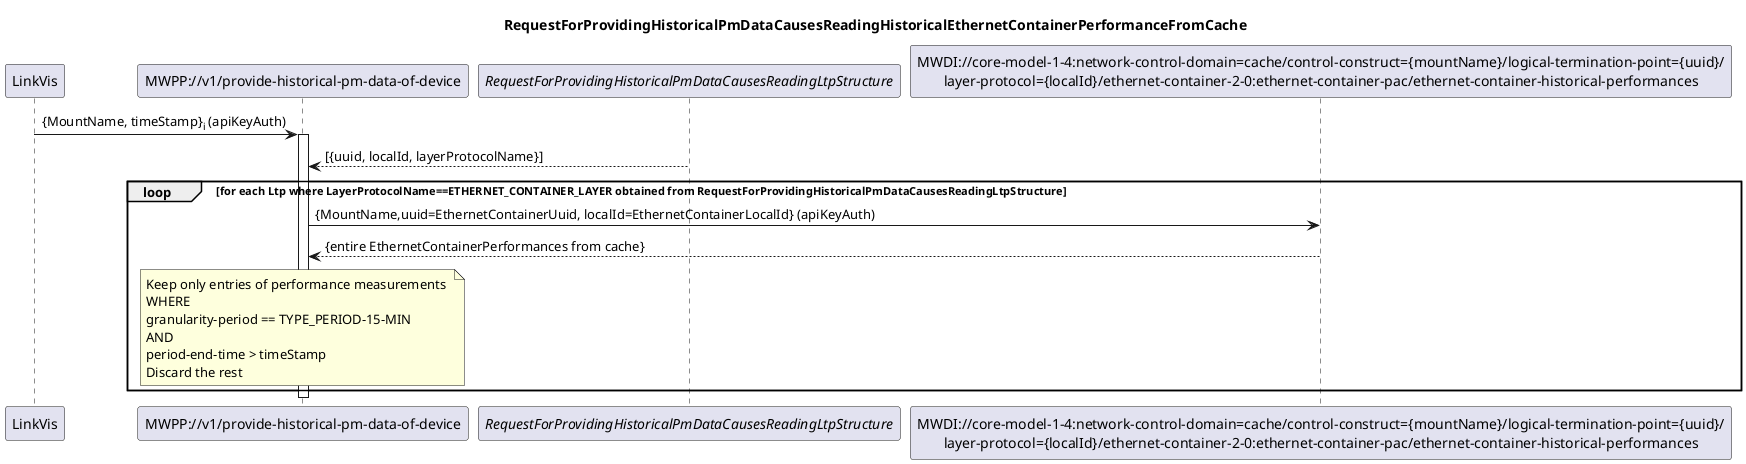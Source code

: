 @startuml 006_ReadingHistoricalEthernetContainerPerformanceFromCache
skinparam responseMessageBelowArrow true

title
RequestForProvidingHistoricalPmDataCausesReadingHistoricalEthernetContainerPerformanceFromCache
end title

participant "LinkVis" as LinkVis
participant "MWPP://v1/provide-historical-pm-data-of-device" as MWPP
participant "<i>RequestForProvidingHistoricalPmDataCausesReadingLtpStructure</i>" as LTPs
participant "MWDI://core-model-1-4:network-control-domain=cache/control-construct={mountName}/logical-termination-point={uuid}/\nlayer-protocol={localId}/ethernet-container-2-0:ethernet-container-pac/ethernet-container-historical-performances" as EthernetPm

LinkVis -> MWPP: {MountName, timeStamp}<sub>i</sub> (apiKeyAuth)
activate MWPP
LTPs --> MWPP: [{uuid, localId, layerProtocolName}]
loop for each Ltp where LayerProtocolName==ETHERNET_CONTAINER_LAYER obtained from RequestForProvidingHistoricalPmDataCausesReadingLtpStructure
    MWPP -> EthernetPm: {MountName,uuid=EthernetContainerUuid, localId=EthernetContainerLocalId} (apiKeyAuth)
    EthernetPm --> MWPP: {entire EthernetContainerPerformances from cache}

    note over MWPP
    Keep only entries of performance measurements 
    WHERE
    granularity-period == TYPE_PERIOD-15-MIN
    AND
    period-end-time > timeStamp
    Discard the rest
    end note
end
deactivate MWPP

@enduml